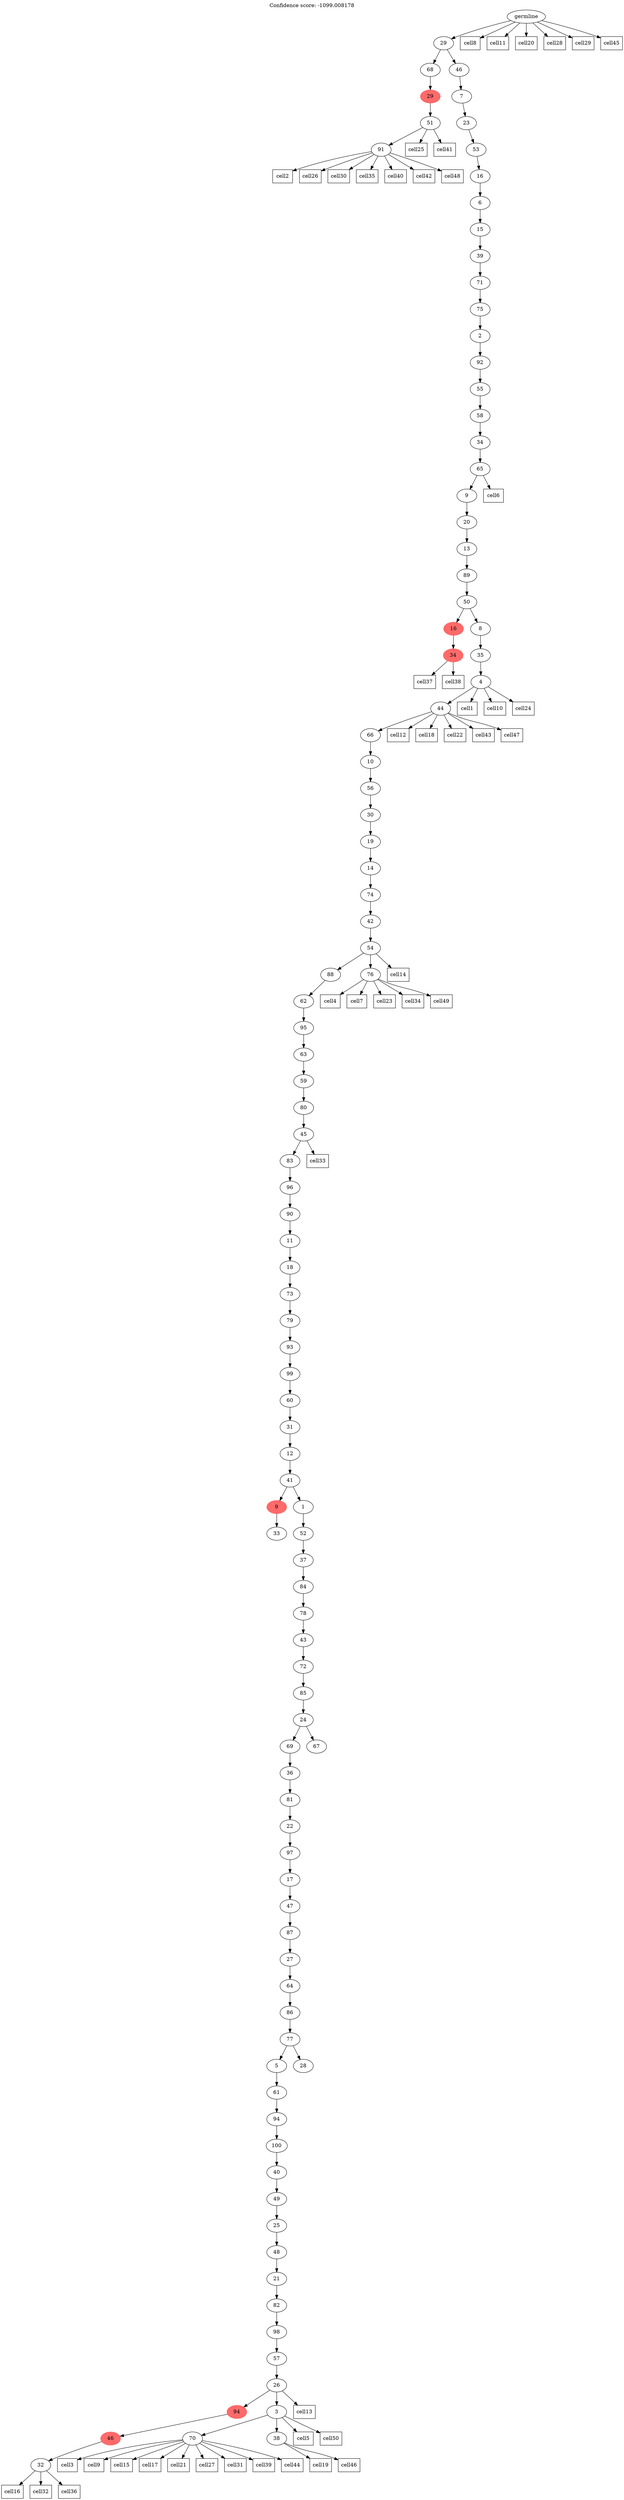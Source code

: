 digraph g {
	"105" -> "106";
	"106" [label="91"];
	"104" -> "105";
	"105" [label="51"];
	"103" -> "104";
	"104" [color=indianred1, style=filled, label="29"];
	"101" -> "102";
	"102" [color=indianred1, style=filled, label="34"];
	"98" -> "99";
	"99" [label="33"];
	"94" -> "95";
	"95" [label="32"];
	"93" -> "94";
	"94" [color=indianred1, style=filled, label="46"];
	"90" -> "91";
	"91" [label="70"];
	"90" -> "92";
	"92" [label="38"];
	"89" -> "90";
	"90" [label="3"];
	"89" -> "93";
	"93" [color=indianred1, style=filled, label="94"];
	"88" -> "89";
	"89" [label="26"];
	"87" -> "88";
	"88" [label="57"];
	"86" -> "87";
	"87" [label="98"];
	"85" -> "86";
	"86" [label="82"];
	"84" -> "85";
	"85" [label="21"];
	"83" -> "84";
	"84" [label="48"];
	"82" -> "83";
	"83" [label="25"];
	"81" -> "82";
	"82" [label="49"];
	"80" -> "81";
	"81" [label="40"];
	"79" -> "80";
	"80" [label="100"];
	"78" -> "79";
	"79" [label="94"];
	"77" -> "78";
	"78" [label="61"];
	"76" -> "77";
	"77" [label="5"];
	"76" -> "96";
	"96" [label="28"];
	"75" -> "76";
	"76" [label="77"];
	"74" -> "75";
	"75" [label="86"];
	"73" -> "74";
	"74" [label="64"];
	"72" -> "73";
	"73" [label="27"];
	"71" -> "72";
	"72" [label="87"];
	"70" -> "71";
	"71" [label="47"];
	"69" -> "70";
	"70" [label="17"];
	"68" -> "69";
	"69" [label="97"];
	"67" -> "68";
	"68" [label="22"];
	"66" -> "67";
	"67" [label="81"];
	"65" -> "66";
	"66" [label="36"];
	"64" -> "65";
	"65" [label="69"];
	"64" -> "97";
	"97" [label="67"];
	"63" -> "64";
	"64" [label="24"];
	"62" -> "63";
	"63" [label="85"];
	"61" -> "62";
	"62" [label="72"];
	"60" -> "61";
	"61" [label="43"];
	"59" -> "60";
	"60" [label="78"];
	"58" -> "59";
	"59" [label="84"];
	"57" -> "58";
	"58" [label="37"];
	"56" -> "57";
	"57" [label="52"];
	"55" -> "56";
	"56" [label="1"];
	"55" -> "98";
	"98" [color=indianred1, style=filled, label="9"];
	"54" -> "55";
	"55" [label="41"];
	"53" -> "54";
	"54" [label="12"];
	"52" -> "53";
	"53" [label="31"];
	"51" -> "52";
	"52" [label="60"];
	"50" -> "51";
	"51" [label="99"];
	"49" -> "50";
	"50" [label="93"];
	"48" -> "49";
	"49" [label="79"];
	"47" -> "48";
	"48" [label="73"];
	"46" -> "47";
	"47" [label="18"];
	"45" -> "46";
	"46" [label="11"];
	"44" -> "45";
	"45" [label="90"];
	"43" -> "44";
	"44" [label="96"];
	"42" -> "43";
	"43" [label="83"];
	"41" -> "42";
	"42" [label="45"];
	"40" -> "41";
	"41" [label="80"];
	"39" -> "40";
	"40" [label="59"];
	"38" -> "39";
	"39" [label="63"];
	"37" -> "38";
	"38" [label="95"];
	"36" -> "37";
	"37" [label="62"];
	"35" -> "36";
	"36" [label="88"];
	"35" -> "100";
	"100" [label="76"];
	"34" -> "35";
	"35" [label="54"];
	"33" -> "34";
	"34" [label="42"];
	"32" -> "33";
	"33" [label="74"];
	"31" -> "32";
	"32" [label="14"];
	"30" -> "31";
	"31" [label="19"];
	"29" -> "30";
	"30" [label="30"];
	"28" -> "29";
	"29" [label="56"];
	"27" -> "28";
	"28" [label="10"];
	"26" -> "27";
	"27" [label="66"];
	"25" -> "26";
	"26" [label="44"];
	"24" -> "25";
	"25" [label="4"];
	"23" -> "24";
	"24" [label="35"];
	"22" -> "23";
	"23" [label="8"];
	"22" -> "101";
	"101" [color=indianred1, style=filled, label="16"];
	"21" -> "22";
	"22" [label="50"];
	"20" -> "21";
	"21" [label="89"];
	"19" -> "20";
	"20" [label="13"];
	"18" -> "19";
	"19" [label="20"];
	"17" -> "18";
	"18" [label="9"];
	"16" -> "17";
	"17" [label="65"];
	"15" -> "16";
	"16" [label="34"];
	"14" -> "15";
	"15" [label="58"];
	"13" -> "14";
	"14" [label="55"];
	"12" -> "13";
	"13" [label="92"];
	"11" -> "12";
	"12" [label="2"];
	"10" -> "11";
	"11" [label="75"];
	"9" -> "10";
	"10" [label="71"];
	"8" -> "9";
	"9" [label="39"];
	"7" -> "8";
	"8" [label="15"];
	"6" -> "7";
	"7" [label="6"];
	"5" -> "6";
	"6" [label="16"];
	"4" -> "5";
	"5" [label="53"];
	"3" -> "4";
	"4" [label="23"];
	"2" -> "3";
	"3" [label="7"];
	"1" -> "2";
	"2" [label="46"];
	"1" -> "103";
	"103" [label="68"];
	"0" -> "1";
	"1" [label="29"];
	"0" [label="germline"];
	"25" -> "cell1";
	"cell1" [shape=box];
	"106" -> "cell2";
	"cell2" [shape=box];
	"91" -> "cell3";
	"cell3" [shape=box];
	"100" -> "cell4";
	"cell4" [shape=box];
	"90" -> "cell5";
	"cell5" [shape=box];
	"17" -> "cell6";
	"cell6" [shape=box];
	"100" -> "cell7";
	"cell7" [shape=box];
	"0" -> "cell8";
	"cell8" [shape=box];
	"91" -> "cell9";
	"cell9" [shape=box];
	"25" -> "cell10";
	"cell10" [shape=box];
	"0" -> "cell11";
	"cell11" [shape=box];
	"26" -> "cell12";
	"cell12" [shape=box];
	"89" -> "cell13";
	"cell13" [shape=box];
	"35" -> "cell14";
	"cell14" [shape=box];
	"91" -> "cell15";
	"cell15" [shape=box];
	"95" -> "cell16";
	"cell16" [shape=box];
	"91" -> "cell17";
	"cell17" [shape=box];
	"26" -> "cell18";
	"cell18" [shape=box];
	"92" -> "cell19";
	"cell19" [shape=box];
	"0" -> "cell20";
	"cell20" [shape=box];
	"91" -> "cell21";
	"cell21" [shape=box];
	"26" -> "cell22";
	"cell22" [shape=box];
	"100" -> "cell23";
	"cell23" [shape=box];
	"25" -> "cell24";
	"cell24" [shape=box];
	"105" -> "cell25";
	"cell25" [shape=box];
	"106" -> "cell26";
	"cell26" [shape=box];
	"91" -> "cell27";
	"cell27" [shape=box];
	"0" -> "cell28";
	"cell28" [shape=box];
	"0" -> "cell29";
	"cell29" [shape=box];
	"106" -> "cell30";
	"cell30" [shape=box];
	"91" -> "cell31";
	"cell31" [shape=box];
	"95" -> "cell32";
	"cell32" [shape=box];
	"42" -> "cell33";
	"cell33" [shape=box];
	"100" -> "cell34";
	"cell34" [shape=box];
	"106" -> "cell35";
	"cell35" [shape=box];
	"95" -> "cell36";
	"cell36" [shape=box];
	"102" -> "cell37";
	"cell37" [shape=box];
	"102" -> "cell38";
	"cell38" [shape=box];
	"91" -> "cell39";
	"cell39" [shape=box];
	"106" -> "cell40";
	"cell40" [shape=box];
	"105" -> "cell41";
	"cell41" [shape=box];
	"106" -> "cell42";
	"cell42" [shape=box];
	"26" -> "cell43";
	"cell43" [shape=box];
	"91" -> "cell44";
	"cell44" [shape=box];
	"0" -> "cell45";
	"cell45" [shape=box];
	"92" -> "cell46";
	"cell46" [shape=box];
	"26" -> "cell47";
	"cell47" [shape=box];
	"106" -> "cell48";
	"cell48" [shape=box];
	"100" -> "cell49";
	"cell49" [shape=box];
	"90" -> "cell50";
	"cell50" [shape=box];
	labelloc="t";
	label="Confidence score: -1099.008178";
}

